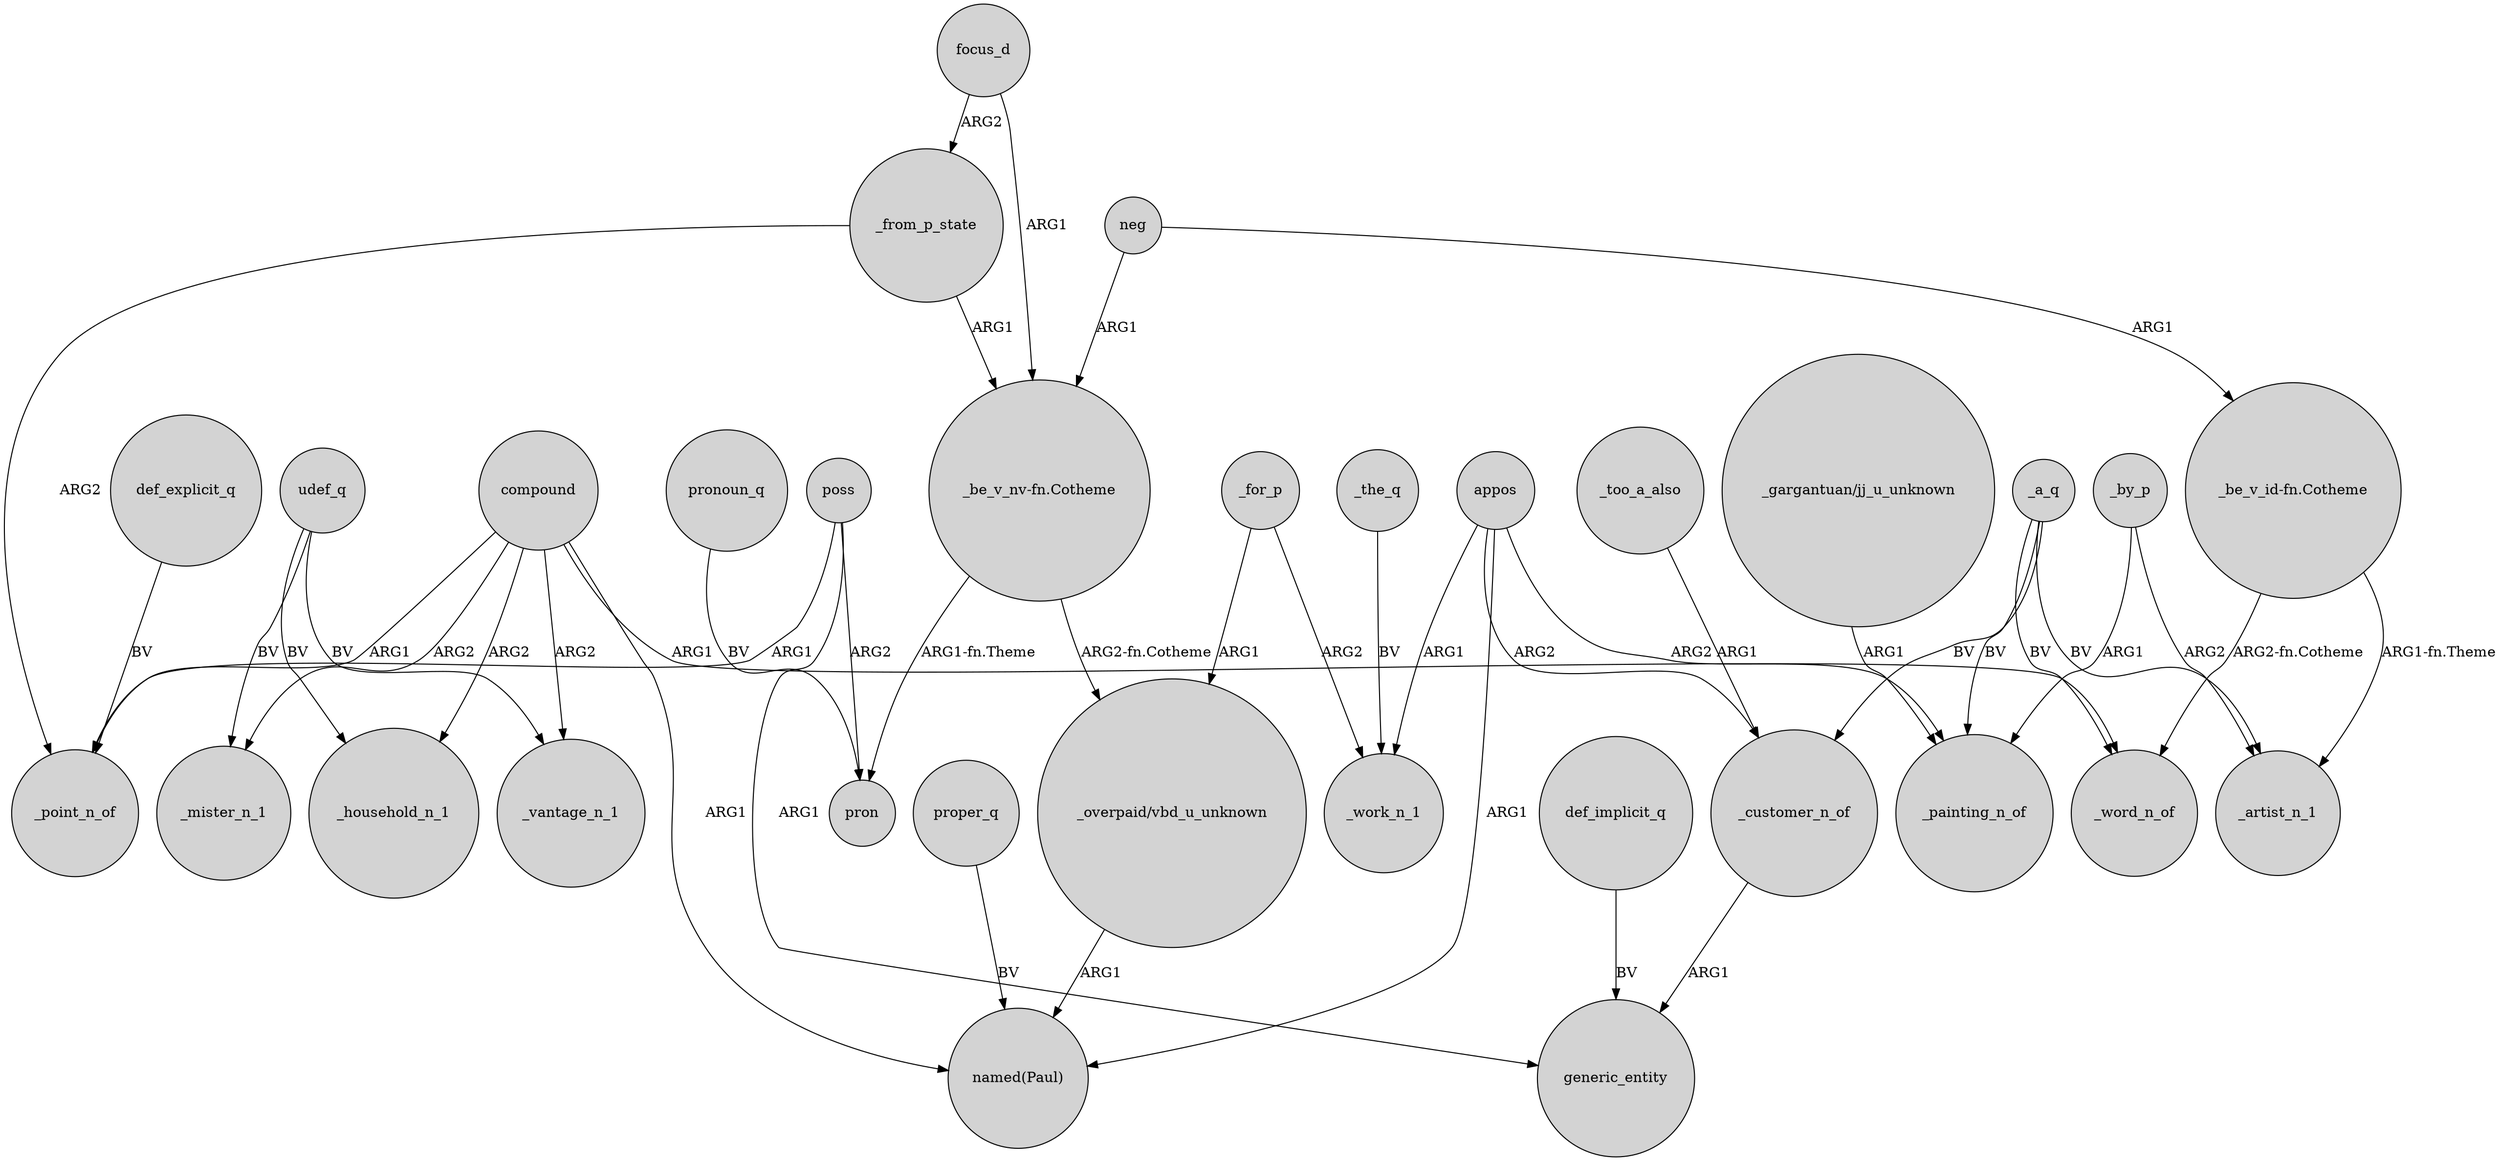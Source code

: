 digraph {
	node [shape=circle style=filled]
	poss -> _point_n_of [label=ARG1]
	compound -> _mister_n_1 [label=ARG2]
	_a_q -> _artist_n_1 [label=BV]
	"_overpaid/vbd_u_unknown" -> "named(Paul)" [label=ARG1]
	"_be_v_nv-fn.Cotheme" -> pron [label="ARG1-fn.Theme"]
	_for_p -> "_overpaid/vbd_u_unknown" [label=ARG1]
	_too_a_also -> _customer_n_of [label=ARG1]
	compound -> _word_n_of [label=ARG1]
	neg -> "_be_v_id-fn.Cotheme" [label=ARG1]
	_from_p_state -> "_be_v_nv-fn.Cotheme" [label=ARG1]
	udef_q -> _mister_n_1 [label=BV]
	poss -> generic_entity [label=ARG1]
	_a_q -> _customer_n_of [label=BV]
	pronoun_q -> pron [label=BV]
	_a_q -> _word_n_of [label=BV]
	poss -> pron [label=ARG2]
	_for_p -> _work_n_1 [label=ARG2]
	neg -> "_be_v_nv-fn.Cotheme" [label=ARG1]
	appos -> _work_n_1 [label=ARG1]
	"_gargantuan/jj_u_unknown" -> _painting_n_of [label=ARG1]
	compound -> "named(Paul)" [label=ARG1]
	"_be_v_id-fn.Cotheme" -> _artist_n_1 [label="ARG1-fn.Theme"]
	proper_q -> "named(Paul)" [label=BV]
	compound -> _household_n_1 [label=ARG2]
	_by_p -> _artist_n_1 [label=ARG2]
	def_implicit_q -> generic_entity [label=BV]
	_from_p_state -> _point_n_of [label=ARG2]
	_by_p -> _painting_n_of [label=ARG1]
	"_be_v_id-fn.Cotheme" -> _word_n_of [label="ARG2-fn.Cotheme"]
	focus_d -> _from_p_state [label=ARG2]
	appos -> _painting_n_of [label=ARG2]
	appos -> _customer_n_of [label=ARG2]
	appos -> "named(Paul)" [label=ARG1]
	compound -> _point_n_of [label=ARG1]
	_the_q -> _work_n_1 [label=BV]
	_a_q -> _painting_n_of [label=BV]
	udef_q -> _household_n_1 [label=BV]
	def_explicit_q -> _point_n_of [label=BV]
	_customer_n_of -> generic_entity [label=ARG1]
	udef_q -> _vantage_n_1 [label=BV]
	compound -> _vantage_n_1 [label=ARG2]
	"_be_v_nv-fn.Cotheme" -> "_overpaid/vbd_u_unknown" [label="ARG2-fn.Cotheme"]
	focus_d -> "_be_v_nv-fn.Cotheme" [label=ARG1]
}
